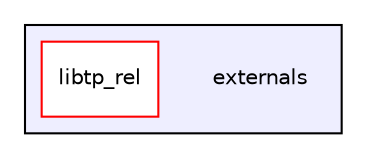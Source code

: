 digraph "externals" {
  compound=true
  node [ fontsize="10", fontname="Helvetica"];
  edge [ labelfontsize="10", labelfontname="Helvetica"];
  subgraph clusterdir_d2b6318187fb2206cad9b40a4e1245e4 {
    graph [ bgcolor="#eeeeff", pencolor="black", label="" URL="dir_d2b6318187fb2206cad9b40a4e1245e4.html"];
    dir_d2b6318187fb2206cad9b40a4e1245e4 [shape=plaintext label="externals"];
  dir_e08679e84a9d614a427095282b97aee7 [shape=box label="libtp_rel" fillcolor="white" style="filled" color="red" URL="dir_e08679e84a9d614a427095282b97aee7.html"];
  }
}
